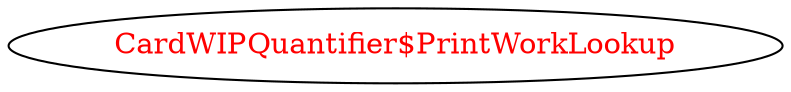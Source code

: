 digraph dependencyGraph {
 concentrate=true;
 ranksep="2.0";
 rankdir="LR"; 
 splines="ortho";
"CardWIPQuantifier$PrintWorkLookup" [fontcolor="red"];
}